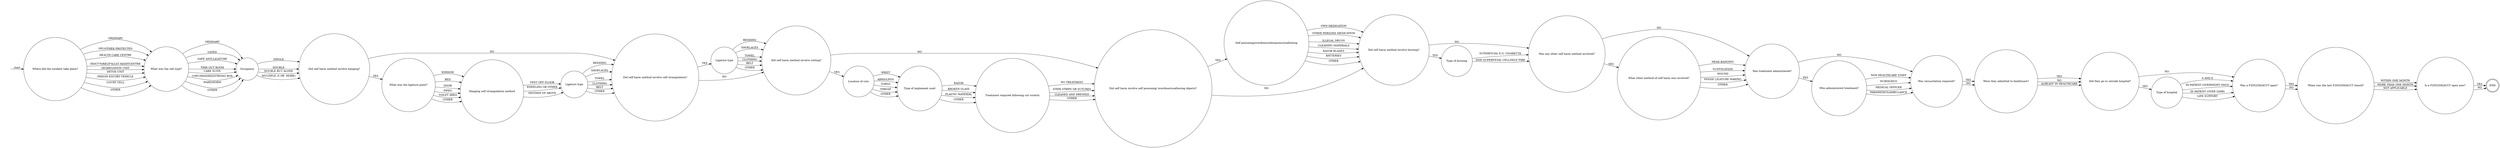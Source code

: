 digraph SELF_HARM {  rankdir=LR;
  node [shape = circle];
  START_NODE [label="", shape=none];
  START_NODE -> 45051 [label = "start"];
  END_NODE [label="END", shape="doublecircle"];
  44155 [label = "Treatment required following cut scratch"];
  44155 -> 44733 [label = "NO TREATMENT"];
  44155 -> 44733 [label = "STERI STRIPS OR SUTURES"];
  44155 -> 44733 [label = "CLEANED AND DRESSED"];
  44155 -> 44733 [label = "OTHER"];
  44207 [label = "Did self harm method involve self strangulation?"];
  44207 -> 44583 [label = "YES"];
  44207 -> 44753 [label = "NO"];
  44214 [label = "Was resuscitation required?"];
  44214 -> 44944 [label = "YES"];
  44214 -> 44944 [label = "NO"];
  44244 [label = "Did self harm method involve hanging?"];
  44244 -> 44653 [label = "YES"];
  44244 -> 44207 [label = "NO"];
  44332 [label = "Who administered treatment?"];
  44332 -> 44214 [label = "NON HEALTHCARE STAFF"];
  44332 -> 44214 [label = "NURSE/HCO"];
  44332 -> 44214 [label = "MEDICAL OFFICER"];
  44332 -> 44214 [label = "PARAMEDICS/AMBULANCE"];
  44339 [label = "Occupancy"];
  44339 -> 44244 [label = "SINGLE"];
  44339 -> 44244 [label = "DOUBLE"];
  44339 -> 44244 [label = "DOUBLE BUT ALONE"];
  44339 -> 44244 [label = "MULTIPLE (3 OR  MORE)"];
  44400 [label = "Was a F2052SH/ACCT open?"];
  44400 -> 44435 [label = "YES"];
  44400 -> 44435 [label = "NO"];
  44435 [label = "When was the last F2052SH/ACCT closed?"];
  44435 -> 44965 [label = "WITHIN ONE MONTH"];
  44435 -> 44965 [label = "MORE THAN ONE MONTH"];
  44435 -> 44965 [label = "NOT APPLICABLE"];
  44511 [label = "Was treatment administered?"];
  44511 -> 44332 [label = "YES"];
  44511 -> 44214 [label = "NO"];
  44552 [label = "Was any other self harm method involved?"];
  44552 -> 45105 [label = "YES"];
  44552 -> 44511 [label = "NO"];
  44573 [label = "Self poisoning/overdose/substances/swallowing"];
  44573 -> 45167 [label = "OWN MEDICATION"];
  44573 -> 45167 [label = "OTHER PERSONS MEDICATION"];
  44573 -> 45167 [label = "ILLEGAL DRUGS"];
  44573 -> 45167 [label = "CLEANING MATERIALS"];
  44573 -> 45167 [label = "RAZOR BLADES"];
  44573 -> 45167 [label = "BATTERIES"];
  44573 -> 45167 [label = "OTHER"];
  44583 [label = "Ligature type"];
  44583 -> 44753 [label = "BEDDING"];
  44583 -> 44753 [label = "SHOELACES"];
  44583 -> 44753 [label = "TOWEL"];
  44583 -> 44753 [label = "CLOTHING"];
  44583 -> 44753 [label = "BELT"];
  44583 -> 44753 [label = "OTHER"];
  44584 [label = "Type of hospital"];
  44584 -> 44400 [label = "A AND E"];
  44584 -> 44400 [label = "IN PATIENT (OVERNIGHT ONLY)"];
  44584 -> 44400 [label = "IN PATIENT (OVER 24HR)"];
  44584 -> 44400 [label = "LIFE SUPPORT"];
  44643 [label = "Type of burning"];
  44643 -> 44552 [label = "SUPERFICIAL E.G. CIGARETTE"];
  44643 -> 44552 [label = "NON SUPERFICIAL CELL/SELF FIRE"];
  44653 [label = "What was the ligature point?"];
  44653 -> 44718 [label = "WINDOW"];
  44653 -> 44718 [label = "BED"];
  44653 -> 44718 [label = "DOOR"];
  44653 -> 44718 [label = "PIPES"];
  44653 -> 44718 [label = "TOILET AREA"];
  44653 -> 44718 [label = "OTHER"];
  44718 [label = "Hanging self strangulation method"];
  44718 -> 45020 [label = "FEET OFF FLOOR"];
  44718 -> 45020 [label = "KNEELING OR OTHER"];
  44718 -> 45020 [label = "NEITHER OF ABOVE"];
  44733 [label = "Did self harm involve self poisoning/ overdose/swallowing objects?"];
  44733 -> 44573 [label = "YES"];
  44733 -> 45167 [label = "NO"];
  44753 [label = "Did self harm method involve cutting?"];
  44753 -> 44991 [label = "YES"];
  44753 -> 44733 [label = "NO"];
  44791 [label = "What was the cell type?"];
  44791 -> 44339 [label = "ORDINARY"];
  44791 -> 44339 [label = "GATED"];
  44791 -> 44339 [label = "SAFE ANTI-LIGATURE"];
  44791 -> 44339 [label = "TIME OUT ROOM"];
  44791 -> 44339 [label = "CARE SUITE"];
  44791 -> 44339 [label = "UNFURNISHED/STRONG BOX"];
  44791 -> 44339 [label = "WARD/DORM"];
  44791 -> 44339 [label = "OTHER"];
  44890 [label = "Type of implement used"];
  44890 -> 44155 [label = "RAZOR"];
  44890 -> 44155 [label = "BROKEN GLASS"];
  44890 -> 44155 [label = "PLASTIC MATERIAL"];
  44890 -> 44155 [label = "OTHER"];
  44944 [label = "Were they admitted to healthcare?"];
  44944 -> 44954 [label = "YES"];
  44944 -> 44954 [label = "NO"];
  44944 -> 44954 [label = "ALREADY IN HEALTHCARE"];
  44954 [label = "Did they go to outside hospital?"];
  44954 -> 44584 [label = "YES"];
  44954 -> 44400 [label = "NO"];
  44965 [label = "Is a F2052SH/ACCT open now?"];
  44965 -> END_NODE [label = "YES"];
  44965 -> END_NODE [label = "NO"];
  44991 [label = "Location of cuts"];
  44991 -> 44890 [label = "WRIST"];
  44991 -> 44890 [label = "ARMS/LEGS"];
  44991 -> 44890 [label = "TORSO"];
  44991 -> 44890 [label = "THROAT"];
  44991 -> 44890 [label = "OTHER"];
  45020 [label = "Ligature type"];
  45020 -> 44207 [label = "BEDDING"];
  45020 -> 44207 [label = "SHOELACES"];
  45020 -> 44207 [label = "TOWEL"];
  45020 -> 44207 [label = "CLOTHING"];
  45020 -> 44207 [label = "BELT"];
  45020 -> 44207 [label = "OTHER"];
  45051 [label = "Where did the incident take place?"];
  45051 -> 44791 [label = "ORDINARY"];
  45051 -> 44791 [label = "VPU/OTHER PROTECTED"];
  45051 -> 44791 [label = "HEALTH CARE CENTRE"];
  45051 -> 44791 [label = "INDCT'N/RECP'N/1ST NIGHTCENTRE"];
  45051 -> 44791 [label = "SEGREGATION UNIT"];
  45051 -> 44791 [label = "DETOX UNIT"];
  45051 -> 44791 [label = "PRISON ESCORT VEHICLE"];
  45051 -> 44791 [label = "COURT CELL"];
  45051 -> 44791 [label = "OTHER"];
  45105 [label = "What other method of self harm was involved?"];
  45105 -> 44511 [label = "HEAD BANGING"];
  45105 -> 44511 [label = "SUFFOCATION"];
  45105 -> 44511 [label = "WOUND"];
  45105 -> 44511 [label = "NOOSE LIGATURE MAKING"];
  45105 -> 44511 [label = "OTHER"];
  45167 [label = "Did self harm method involve burning?"];
  45167 -> 44643 [label = "YES"];
  45167 -> 44552 [label = "NO"];
}
